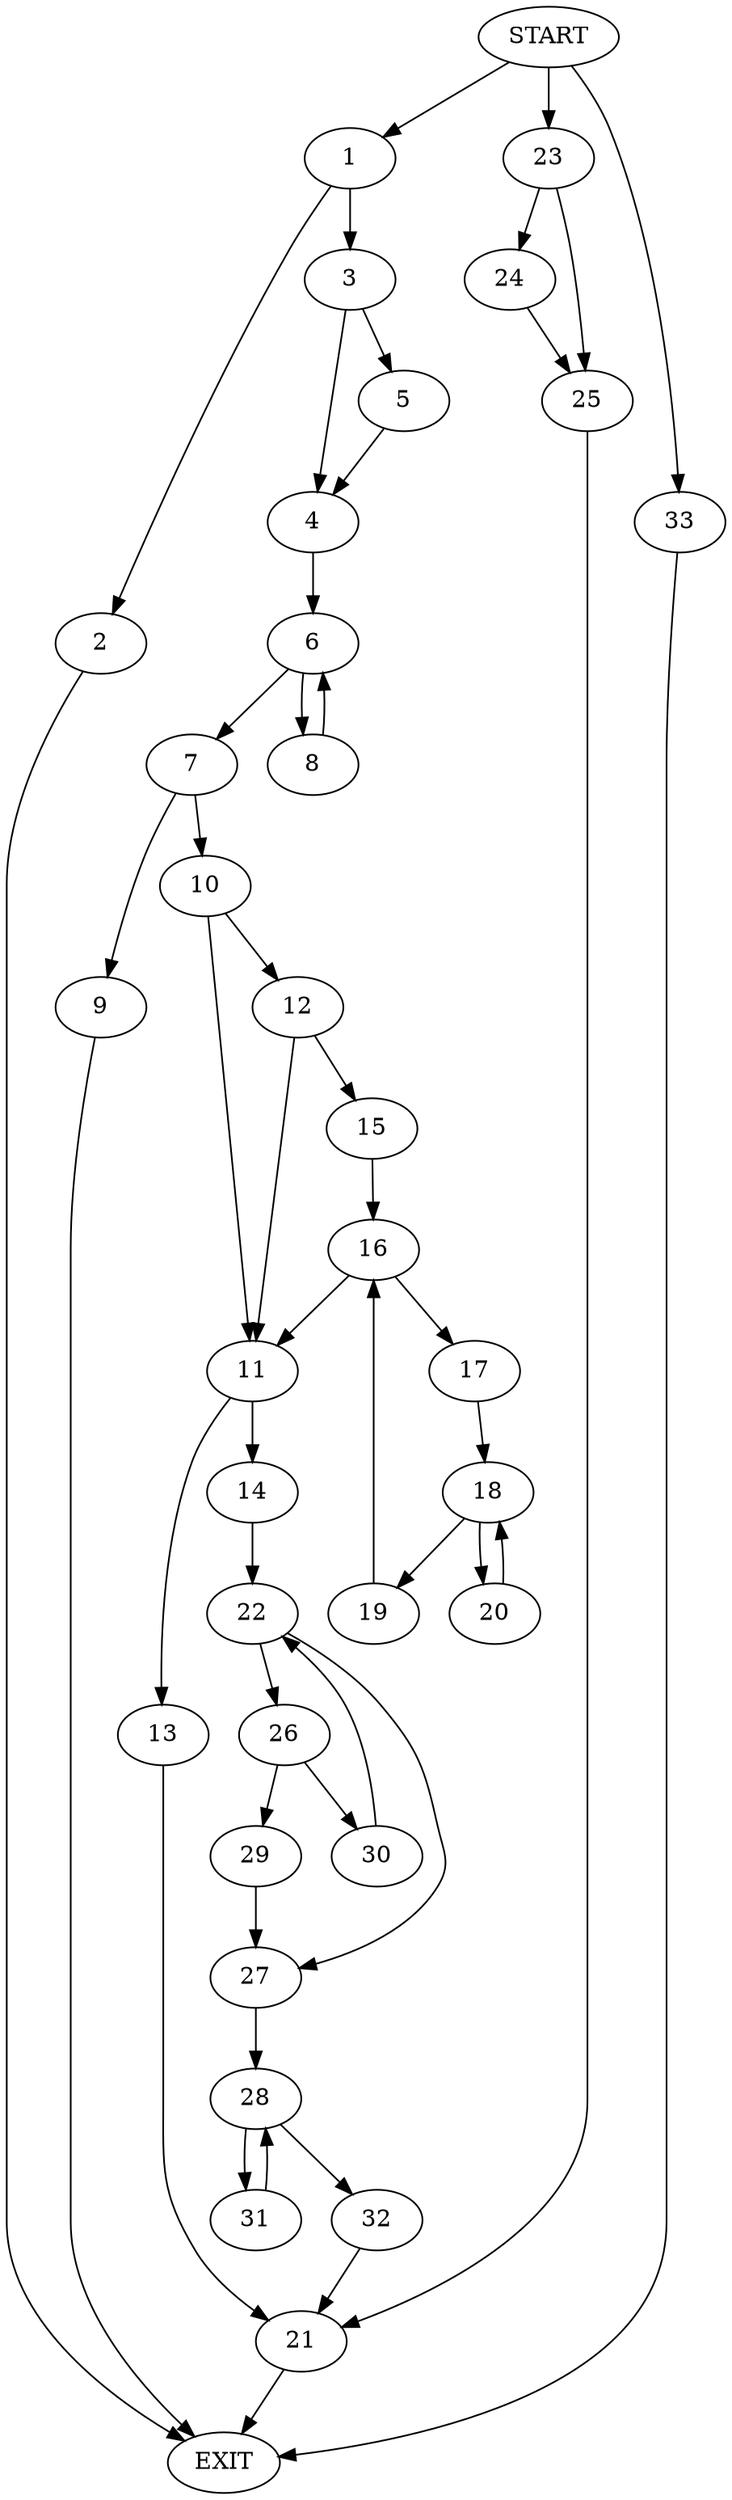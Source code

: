 digraph {
0 [label="START"]
34 [label="EXIT"]
0 -> 1
1 -> 2
1 -> 3
2 -> 34
3 -> 4
3 -> 5
5 -> 4
4 -> 6
6 -> 7
6 -> 8
8 -> 6
7 -> 9
7 -> 10
9 -> 34
10 -> 11
10 -> 12
11 -> 13
11 -> 14
12 -> 15
12 -> 11
15 -> 16
16 -> 17
16 -> 11
17 -> 18
18 -> 19
18 -> 20
19 -> 16
20 -> 18
13 -> 21
14 -> 22
21 -> 34
0 -> 23
23 -> 24
23 -> 25
24 -> 25
25 -> 21
22 -> 26
22 -> 27
27 -> 28
26 -> 29
26 -> 30
29 -> 27
30 -> 22
28 -> 31
28 -> 32
32 -> 21
31 -> 28
0 -> 33
33 -> 34
}
